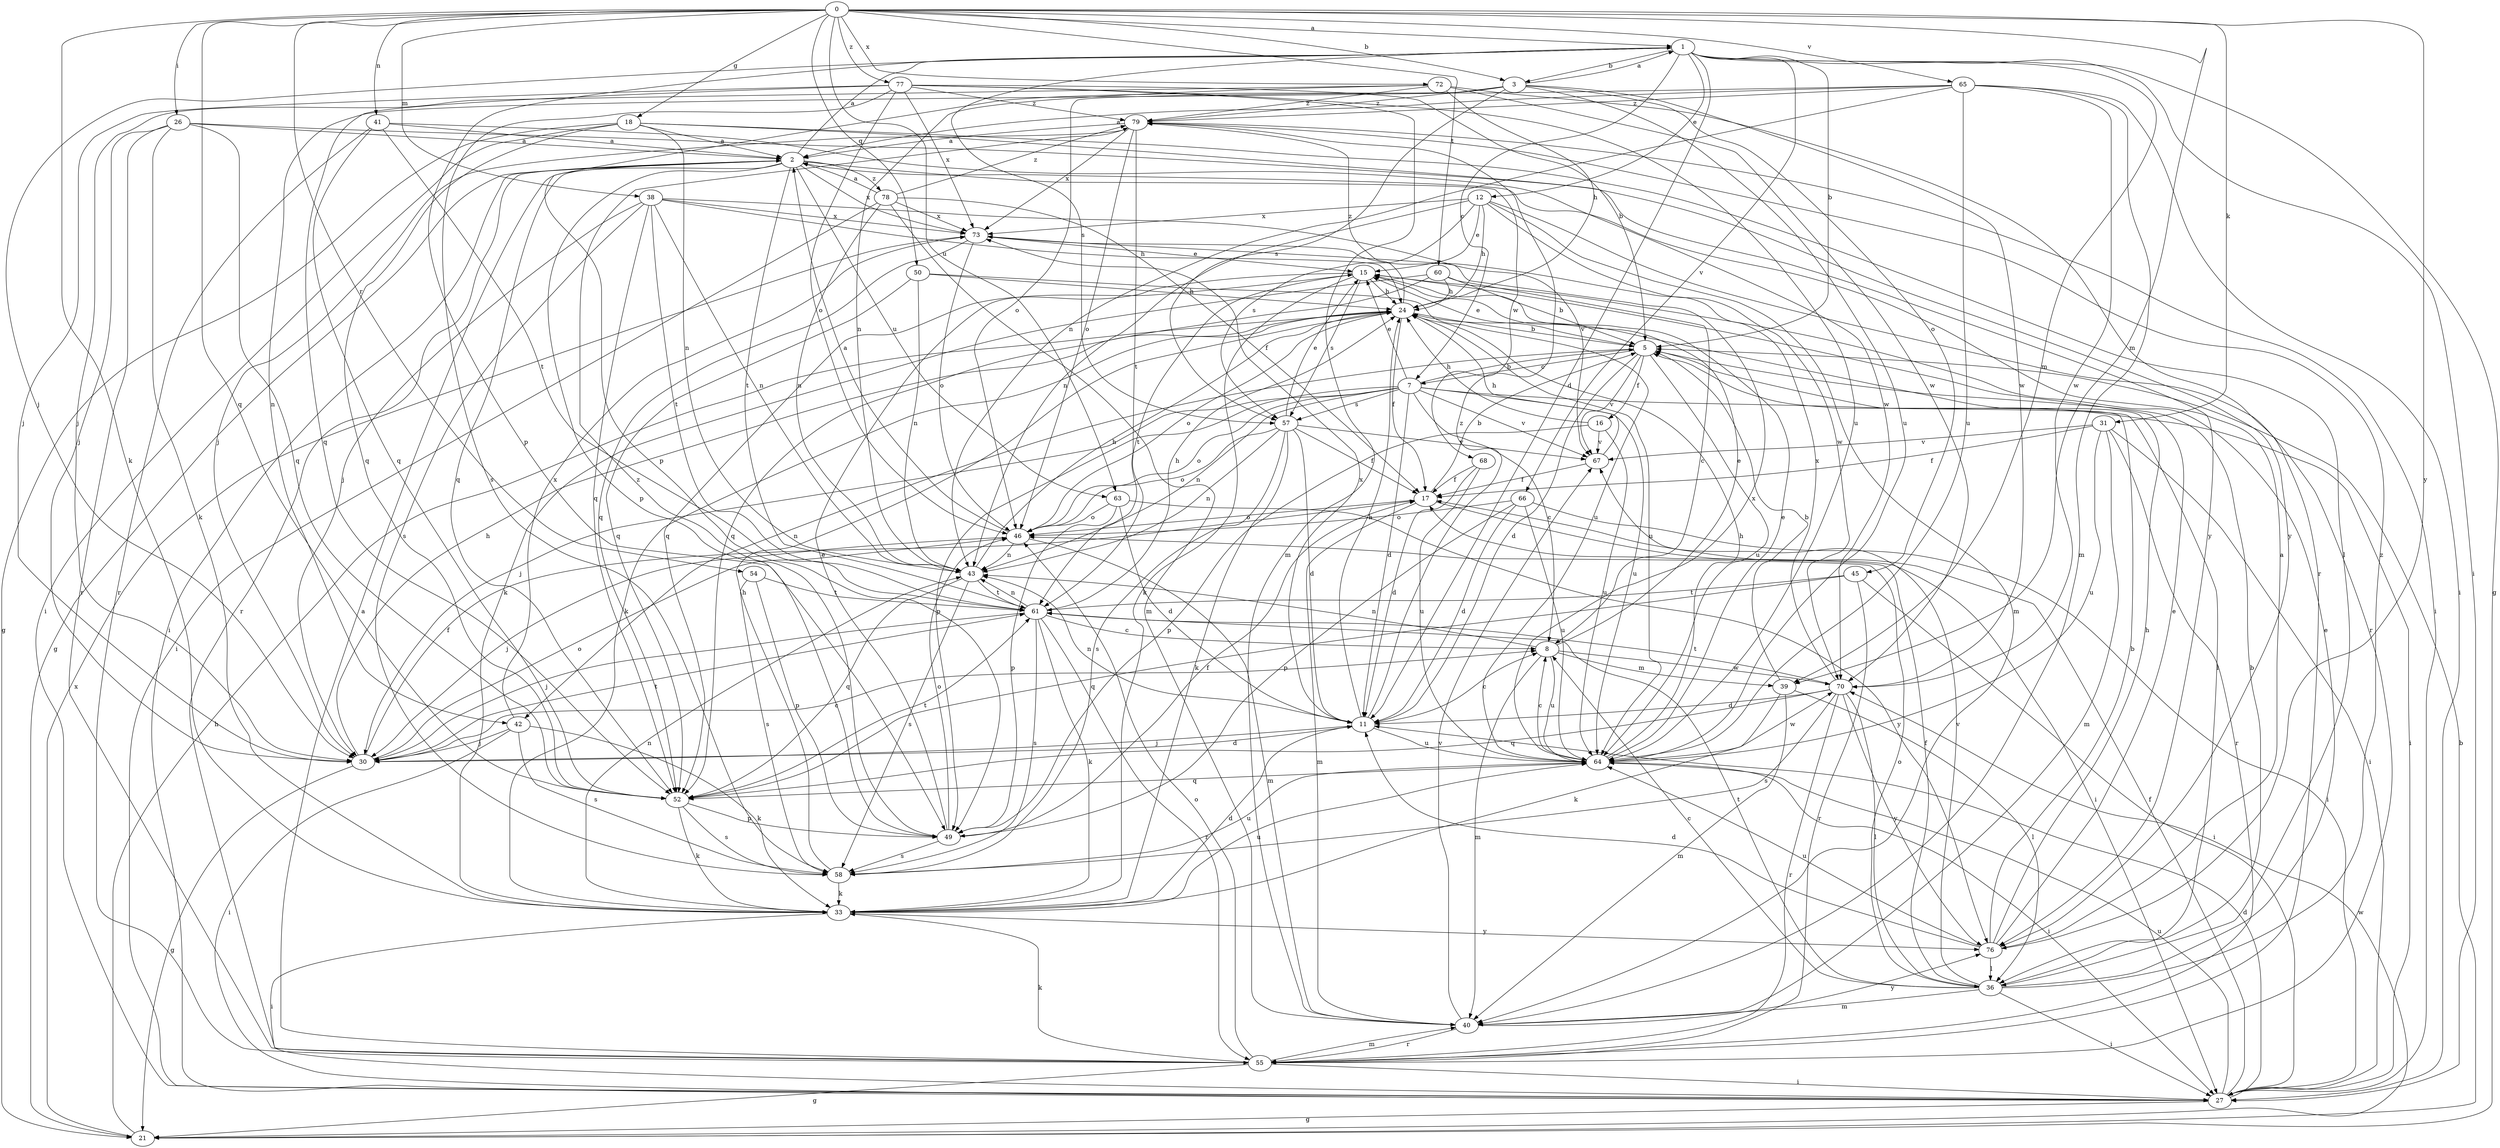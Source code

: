 strict digraph  {
0;
1;
2;
3;
5;
7;
8;
11;
12;
15;
16;
17;
18;
21;
24;
26;
27;
30;
31;
33;
36;
38;
39;
40;
41;
42;
43;
45;
46;
49;
50;
52;
54;
55;
57;
58;
60;
61;
63;
64;
65;
66;
67;
68;
70;
72;
73;
76;
77;
78;
79;
0 -> 1  [label=a];
0 -> 3  [label=b];
0 -> 18  [label=g];
0 -> 26  [label=i];
0 -> 31  [label=k];
0 -> 33  [label=k];
0 -> 38  [label=m];
0 -> 39  [label=m];
0 -> 41  [label=n];
0 -> 50  [label=q];
0 -> 52  [label=q];
0 -> 54  [label=r];
0 -> 60  [label=t];
0 -> 63  [label=u];
0 -> 65  [label=v];
0 -> 72  [label=x];
0 -> 76  [label=y];
0 -> 77  [label=z];
1 -> 3  [label=b];
1 -> 5  [label=b];
1 -> 7  [label=c];
1 -> 11  [label=d];
1 -> 12  [label=e];
1 -> 21  [label=g];
1 -> 27  [label=i];
1 -> 30  [label=j];
1 -> 39  [label=m];
1 -> 49  [label=p];
1 -> 57  [label=s];
1 -> 66  [label=v];
2 -> 1  [label=a];
2 -> 21  [label=g];
2 -> 27  [label=i];
2 -> 49  [label=p];
2 -> 52  [label=q];
2 -> 55  [label=r];
2 -> 61  [label=t];
2 -> 63  [label=u];
2 -> 68  [label=w];
2 -> 73  [label=x];
2 -> 78  [label=z];
3 -> 1  [label=a];
3 -> 42  [label=n];
3 -> 45  [label=o];
3 -> 46  [label=o];
3 -> 57  [label=s];
3 -> 64  [label=u];
3 -> 70  [label=w];
3 -> 79  [label=z];
5 -> 7  [label=c];
5 -> 11  [label=d];
5 -> 15  [label=e];
5 -> 16  [label=f];
5 -> 36  [label=l];
5 -> 42  [label=n];
5 -> 64  [label=u];
5 -> 67  [label=v];
7 -> 5  [label=b];
7 -> 8  [label=c];
7 -> 11  [label=d];
7 -> 15  [label=e];
7 -> 27  [label=i];
7 -> 30  [label=j];
7 -> 43  [label=n];
7 -> 46  [label=o];
7 -> 49  [label=p];
7 -> 57  [label=s];
7 -> 64  [label=u];
7 -> 67  [label=v];
8 -> 15  [label=e];
8 -> 39  [label=m];
8 -> 40  [label=m];
8 -> 43  [label=n];
8 -> 64  [label=u];
8 -> 70  [label=w];
11 -> 8  [label=c];
11 -> 24  [label=h];
11 -> 30  [label=j];
11 -> 43  [label=n];
11 -> 64  [label=u];
11 -> 73  [label=x];
11 -> 79  [label=z];
12 -> 15  [label=e];
12 -> 24  [label=h];
12 -> 40  [label=m];
12 -> 43  [label=n];
12 -> 55  [label=r];
12 -> 57  [label=s];
12 -> 70  [label=w];
12 -> 73  [label=x];
15 -> 24  [label=h];
15 -> 33  [label=k];
15 -> 52  [label=q];
15 -> 57  [label=s];
15 -> 61  [label=t];
16 -> 24  [label=h];
16 -> 49  [label=p];
16 -> 64  [label=u];
16 -> 67  [label=v];
17 -> 5  [label=b];
17 -> 27  [label=i];
17 -> 40  [label=m];
17 -> 46  [label=o];
18 -> 2  [label=a];
18 -> 21  [label=g];
18 -> 27  [label=i];
18 -> 36  [label=l];
18 -> 43  [label=n];
18 -> 52  [label=q];
18 -> 76  [label=y];
21 -> 5  [label=b];
21 -> 24  [label=h];
21 -> 70  [label=w];
21 -> 73  [label=x];
24 -> 5  [label=b];
24 -> 17  [label=f];
24 -> 33  [label=k];
24 -> 46  [label=o];
24 -> 64  [label=u];
24 -> 79  [label=z];
26 -> 2  [label=a];
26 -> 30  [label=j];
26 -> 33  [label=k];
26 -> 52  [label=q];
26 -> 55  [label=r];
26 -> 76  [label=y];
27 -> 11  [label=d];
27 -> 17  [label=f];
27 -> 21  [label=g];
27 -> 64  [label=u];
30 -> 8  [label=c];
30 -> 11  [label=d];
30 -> 17  [label=f];
30 -> 21  [label=g];
30 -> 24  [label=h];
30 -> 46  [label=o];
30 -> 61  [label=t];
31 -> 17  [label=f];
31 -> 27  [label=i];
31 -> 40  [label=m];
31 -> 55  [label=r];
31 -> 64  [label=u];
31 -> 67  [label=v];
33 -> 11  [label=d];
33 -> 27  [label=i];
33 -> 43  [label=n];
33 -> 64  [label=u];
33 -> 76  [label=y];
36 -> 5  [label=b];
36 -> 8  [label=c];
36 -> 15  [label=e];
36 -> 17  [label=f];
36 -> 27  [label=i];
36 -> 40  [label=m];
36 -> 46  [label=o];
36 -> 61  [label=t];
36 -> 67  [label=v];
36 -> 79  [label=z];
38 -> 24  [label=h];
38 -> 30  [label=j];
38 -> 43  [label=n];
38 -> 52  [label=q];
38 -> 58  [label=s];
38 -> 61  [label=t];
38 -> 67  [label=v];
38 -> 73  [label=x];
39 -> 5  [label=b];
39 -> 33  [label=k];
39 -> 36  [label=l];
39 -> 40  [label=m];
40 -> 55  [label=r];
40 -> 67  [label=v];
40 -> 76  [label=y];
41 -> 2  [label=a];
41 -> 52  [label=q];
41 -> 55  [label=r];
41 -> 61  [label=t];
41 -> 70  [label=w];
42 -> 27  [label=i];
42 -> 30  [label=j];
42 -> 33  [label=k];
42 -> 58  [label=s];
42 -> 73  [label=x];
43 -> 24  [label=h];
43 -> 52  [label=q];
43 -> 58  [label=s];
43 -> 61  [label=t];
45 -> 27  [label=i];
45 -> 52  [label=q];
45 -> 55  [label=r];
45 -> 61  [label=t];
46 -> 2  [label=a];
46 -> 30  [label=j];
46 -> 40  [label=m];
46 -> 43  [label=n];
49 -> 15  [label=e];
49 -> 17  [label=f];
49 -> 46  [label=o];
49 -> 58  [label=s];
49 -> 79  [label=z];
50 -> 24  [label=h];
50 -> 43  [label=n];
50 -> 52  [label=q];
50 -> 64  [label=u];
52 -> 33  [label=k];
52 -> 49  [label=p];
52 -> 58  [label=s];
52 -> 61  [label=t];
54 -> 49  [label=p];
54 -> 58  [label=s];
54 -> 61  [label=t];
55 -> 2  [label=a];
55 -> 21  [label=g];
55 -> 27  [label=i];
55 -> 33  [label=k];
55 -> 40  [label=m];
55 -> 46  [label=o];
57 -> 11  [label=d];
57 -> 15  [label=e];
57 -> 17  [label=f];
57 -> 33  [label=k];
57 -> 43  [label=n];
57 -> 46  [label=o];
57 -> 58  [label=s];
57 -> 67  [label=v];
58 -> 24  [label=h];
58 -> 33  [label=k];
58 -> 64  [label=u];
60 -> 5  [label=b];
60 -> 8  [label=c];
60 -> 24  [label=h];
60 -> 33  [label=k];
60 -> 52  [label=q];
61 -> 8  [label=c];
61 -> 24  [label=h];
61 -> 30  [label=j];
61 -> 33  [label=k];
61 -> 43  [label=n];
61 -> 55  [label=r];
61 -> 58  [label=s];
63 -> 11  [label=d];
63 -> 46  [label=o];
63 -> 49  [label=p];
63 -> 76  [label=y];
64 -> 8  [label=c];
64 -> 15  [label=e];
64 -> 24  [label=h];
64 -> 27  [label=i];
64 -> 52  [label=q];
64 -> 70  [label=w];
64 -> 73  [label=x];
65 -> 2  [label=a];
65 -> 27  [label=i];
65 -> 40  [label=m];
65 -> 43  [label=n];
65 -> 49  [label=p];
65 -> 64  [label=u];
65 -> 70  [label=w];
65 -> 79  [label=z];
66 -> 11  [label=d];
66 -> 27  [label=i];
66 -> 46  [label=o];
66 -> 49  [label=p];
66 -> 64  [label=u];
67 -> 17  [label=f];
67 -> 24  [label=h];
68 -> 11  [label=d];
68 -> 17  [label=f];
68 -> 64  [label=u];
70 -> 11  [label=d];
70 -> 36  [label=l];
70 -> 52  [label=q];
70 -> 55  [label=r];
70 -> 58  [label=s];
70 -> 61  [label=t];
70 -> 73  [label=x];
70 -> 76  [label=y];
72 -> 24  [label=h];
72 -> 30  [label=j];
72 -> 43  [label=n];
72 -> 55  [label=r];
72 -> 70  [label=w];
72 -> 79  [label=z];
73 -> 15  [label=e];
73 -> 46  [label=o];
73 -> 52  [label=q];
76 -> 2  [label=a];
76 -> 5  [label=b];
76 -> 11  [label=d];
76 -> 15  [label=e];
76 -> 24  [label=h];
76 -> 36  [label=l];
76 -> 64  [label=u];
77 -> 5  [label=b];
77 -> 30  [label=j];
77 -> 40  [label=m];
77 -> 46  [label=o];
77 -> 52  [label=q];
77 -> 58  [label=s];
77 -> 64  [label=u];
77 -> 73  [label=x];
77 -> 79  [label=z];
78 -> 2  [label=a];
78 -> 17  [label=f];
78 -> 27  [label=i];
78 -> 40  [label=m];
78 -> 43  [label=n];
78 -> 73  [label=x];
78 -> 79  [label=z];
79 -> 2  [label=a];
79 -> 27  [label=i];
79 -> 30  [label=j];
79 -> 46  [label=o];
79 -> 61  [label=t];
79 -> 73  [label=x];
}
